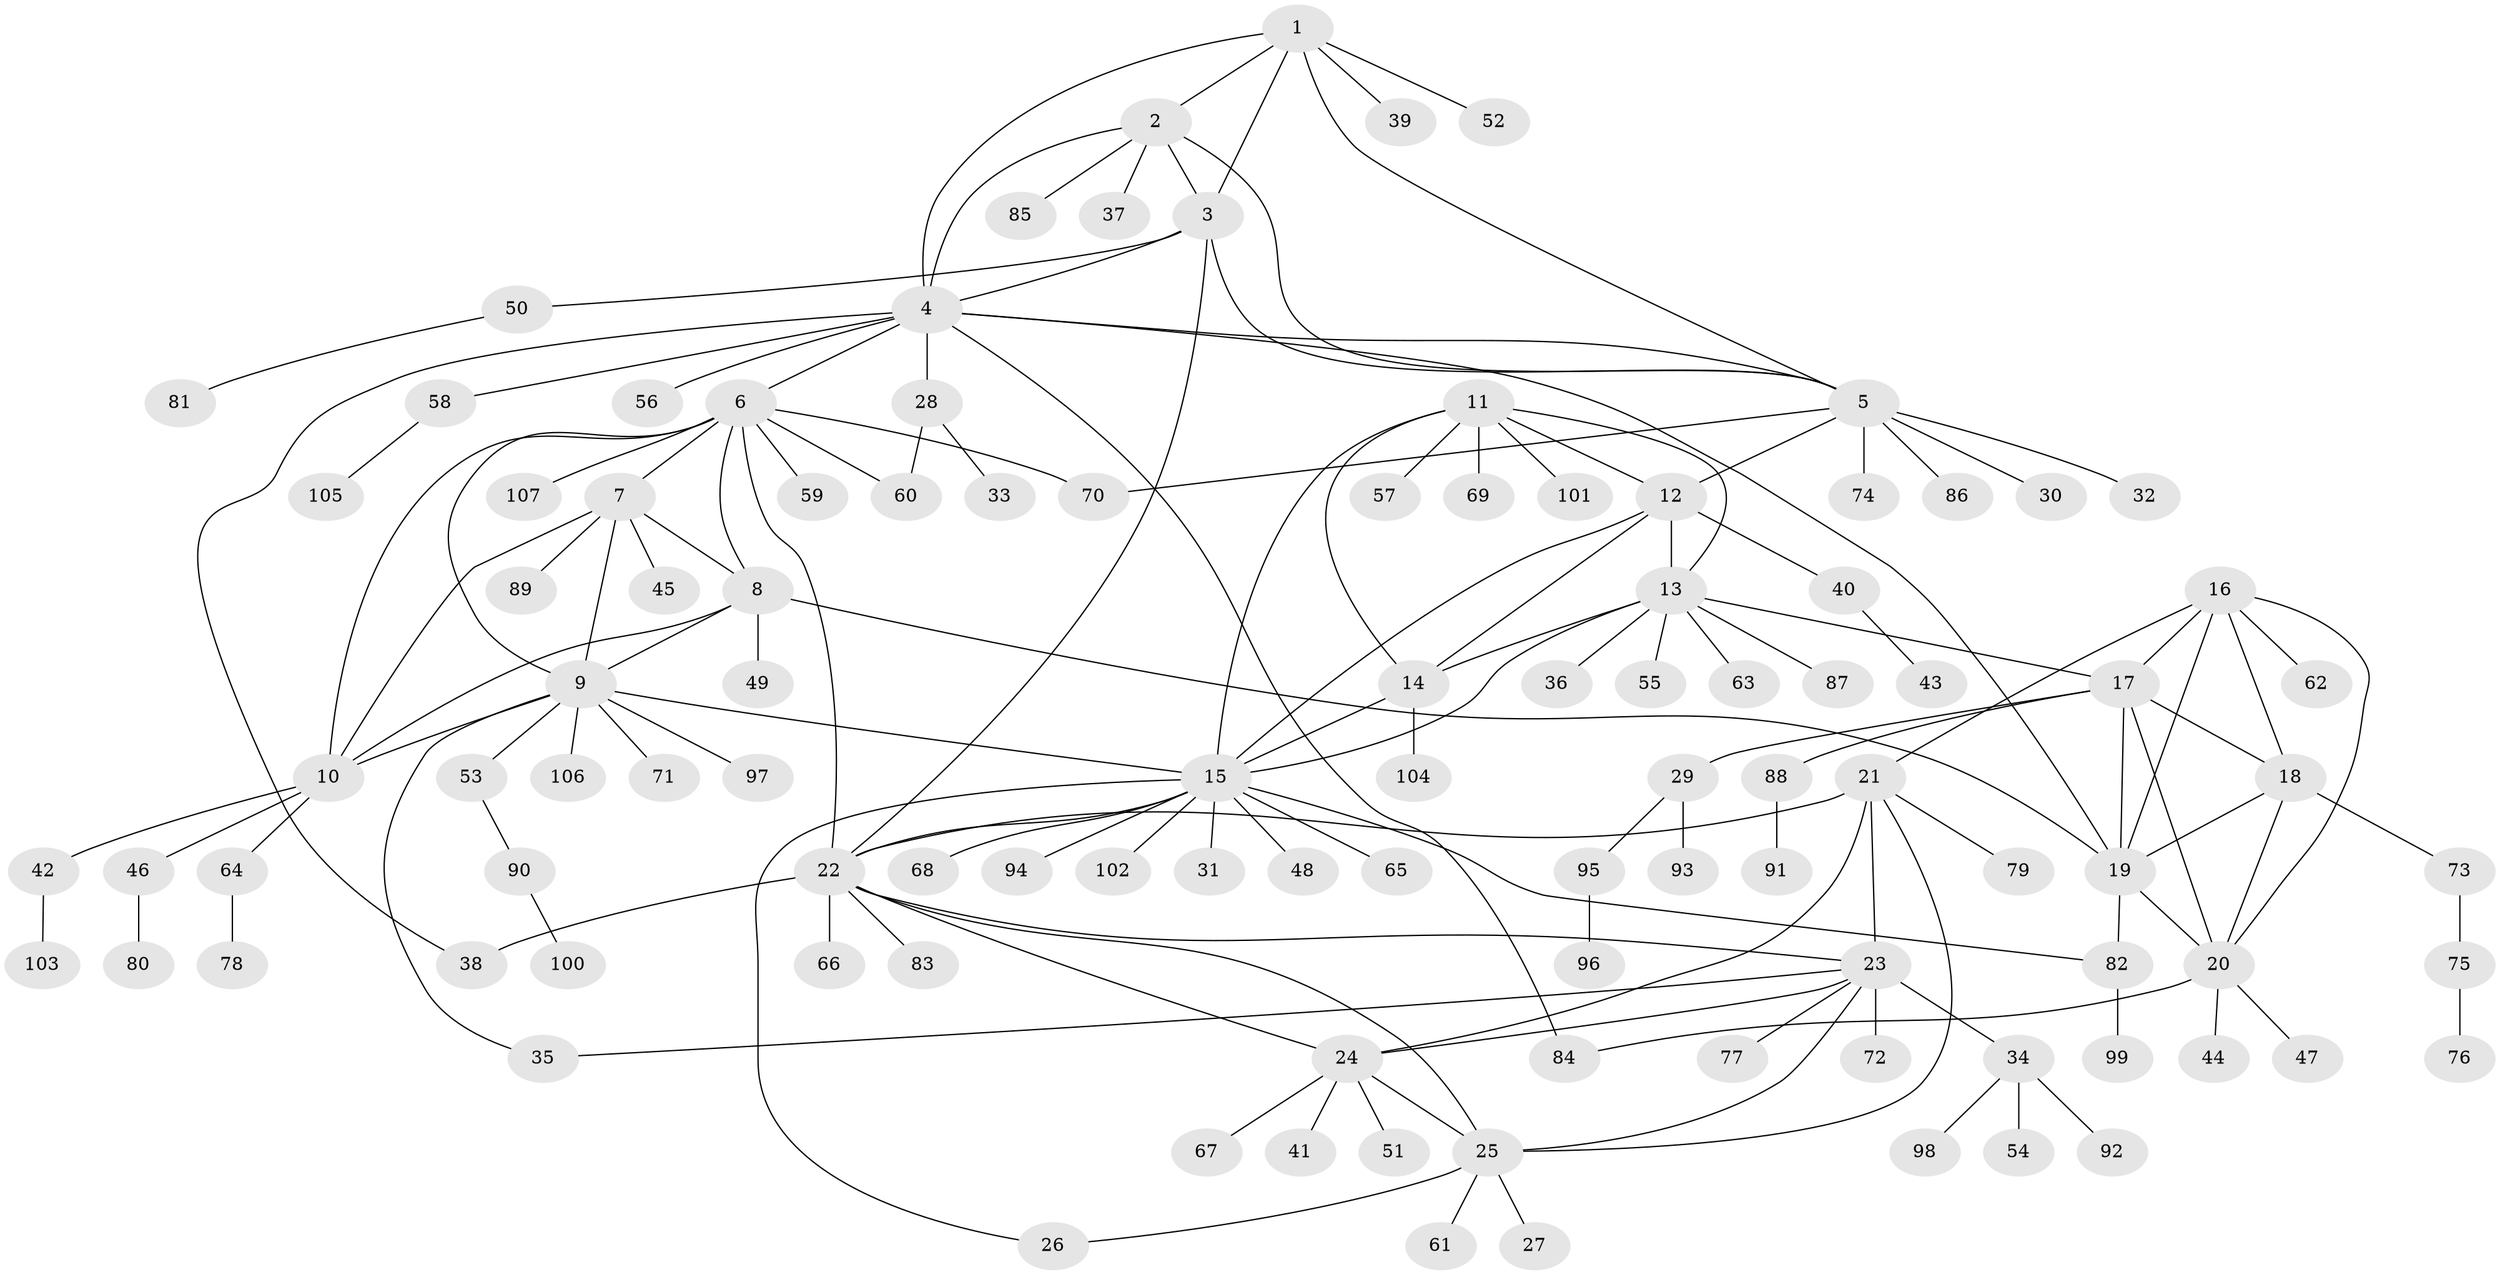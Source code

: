 // Generated by graph-tools (version 1.1) at 2025/37/03/09/25 02:37:14]
// undirected, 107 vertices, 149 edges
graph export_dot {
graph [start="1"]
  node [color=gray90,style=filled];
  1;
  2;
  3;
  4;
  5;
  6;
  7;
  8;
  9;
  10;
  11;
  12;
  13;
  14;
  15;
  16;
  17;
  18;
  19;
  20;
  21;
  22;
  23;
  24;
  25;
  26;
  27;
  28;
  29;
  30;
  31;
  32;
  33;
  34;
  35;
  36;
  37;
  38;
  39;
  40;
  41;
  42;
  43;
  44;
  45;
  46;
  47;
  48;
  49;
  50;
  51;
  52;
  53;
  54;
  55;
  56;
  57;
  58;
  59;
  60;
  61;
  62;
  63;
  64;
  65;
  66;
  67;
  68;
  69;
  70;
  71;
  72;
  73;
  74;
  75;
  76;
  77;
  78;
  79;
  80;
  81;
  82;
  83;
  84;
  85;
  86;
  87;
  88;
  89;
  90;
  91;
  92;
  93;
  94;
  95;
  96;
  97;
  98;
  99;
  100;
  101;
  102;
  103;
  104;
  105;
  106;
  107;
  1 -- 2;
  1 -- 3;
  1 -- 4;
  1 -- 5;
  1 -- 39;
  1 -- 52;
  2 -- 3;
  2 -- 4;
  2 -- 5;
  2 -- 37;
  2 -- 85;
  3 -- 4;
  3 -- 5;
  3 -- 22;
  3 -- 50;
  4 -- 5;
  4 -- 6;
  4 -- 19;
  4 -- 28;
  4 -- 38;
  4 -- 56;
  4 -- 58;
  4 -- 84;
  5 -- 12;
  5 -- 30;
  5 -- 32;
  5 -- 70;
  5 -- 74;
  5 -- 86;
  6 -- 7;
  6 -- 8;
  6 -- 9;
  6 -- 10;
  6 -- 22;
  6 -- 59;
  6 -- 60;
  6 -- 70;
  6 -- 107;
  7 -- 8;
  7 -- 9;
  7 -- 10;
  7 -- 45;
  7 -- 89;
  8 -- 9;
  8 -- 10;
  8 -- 19;
  8 -- 49;
  9 -- 10;
  9 -- 15;
  9 -- 35;
  9 -- 53;
  9 -- 71;
  9 -- 97;
  9 -- 106;
  10 -- 42;
  10 -- 46;
  10 -- 64;
  11 -- 12;
  11 -- 13;
  11 -- 14;
  11 -- 15;
  11 -- 57;
  11 -- 69;
  11 -- 101;
  12 -- 13;
  12 -- 14;
  12 -- 15;
  12 -- 40;
  13 -- 14;
  13 -- 15;
  13 -- 17;
  13 -- 36;
  13 -- 55;
  13 -- 63;
  13 -- 87;
  14 -- 15;
  14 -- 104;
  15 -- 22;
  15 -- 26;
  15 -- 31;
  15 -- 48;
  15 -- 65;
  15 -- 68;
  15 -- 82;
  15 -- 94;
  15 -- 102;
  16 -- 17;
  16 -- 18;
  16 -- 19;
  16 -- 20;
  16 -- 21;
  16 -- 62;
  17 -- 18;
  17 -- 19;
  17 -- 20;
  17 -- 29;
  17 -- 88;
  18 -- 19;
  18 -- 20;
  18 -- 73;
  19 -- 20;
  19 -- 82;
  20 -- 44;
  20 -- 47;
  20 -- 84;
  21 -- 22;
  21 -- 23;
  21 -- 24;
  21 -- 25;
  21 -- 79;
  22 -- 23;
  22 -- 24;
  22 -- 25;
  22 -- 38;
  22 -- 66;
  22 -- 83;
  23 -- 24;
  23 -- 25;
  23 -- 34;
  23 -- 35;
  23 -- 72;
  23 -- 77;
  24 -- 25;
  24 -- 41;
  24 -- 51;
  24 -- 67;
  25 -- 26;
  25 -- 27;
  25 -- 61;
  28 -- 33;
  28 -- 60;
  29 -- 93;
  29 -- 95;
  34 -- 54;
  34 -- 92;
  34 -- 98;
  40 -- 43;
  42 -- 103;
  46 -- 80;
  50 -- 81;
  53 -- 90;
  58 -- 105;
  64 -- 78;
  73 -- 75;
  75 -- 76;
  82 -- 99;
  88 -- 91;
  90 -- 100;
  95 -- 96;
}
